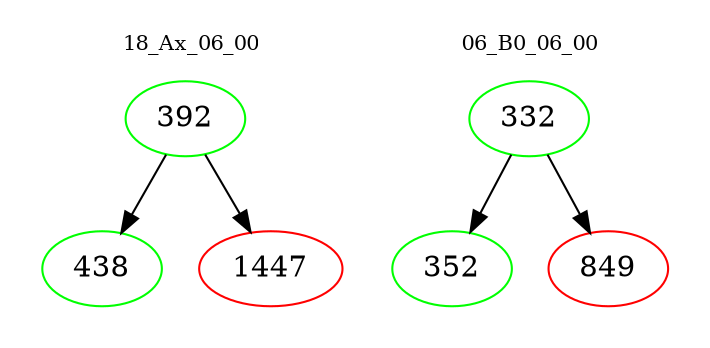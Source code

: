 digraph{
subgraph cluster_0 {
color = white
label = "18_Ax_06_00";
fontsize=10;
T0_392 [label="392", color="green"]
T0_392 -> T0_438 [color="black"]
T0_438 [label="438", color="green"]
T0_392 -> T0_1447 [color="black"]
T0_1447 [label="1447", color="red"]
}
subgraph cluster_1 {
color = white
label = "06_B0_06_00";
fontsize=10;
T1_332 [label="332", color="green"]
T1_332 -> T1_352 [color="black"]
T1_352 [label="352", color="green"]
T1_332 -> T1_849 [color="black"]
T1_849 [label="849", color="red"]
}
}
